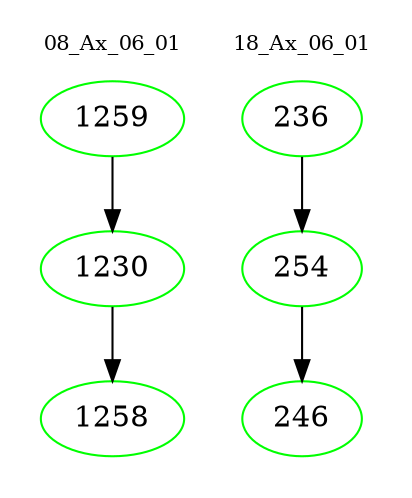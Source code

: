 digraph{
subgraph cluster_0 {
color = white
label = "08_Ax_06_01";
fontsize=10;
T0_1259 [label="1259", color="green"]
T0_1259 -> T0_1230 [color="black"]
T0_1230 [label="1230", color="green"]
T0_1230 -> T0_1258 [color="black"]
T0_1258 [label="1258", color="green"]
}
subgraph cluster_1 {
color = white
label = "18_Ax_06_01";
fontsize=10;
T1_236 [label="236", color="green"]
T1_236 -> T1_254 [color="black"]
T1_254 [label="254", color="green"]
T1_254 -> T1_246 [color="black"]
T1_246 [label="246", color="green"]
}
}
